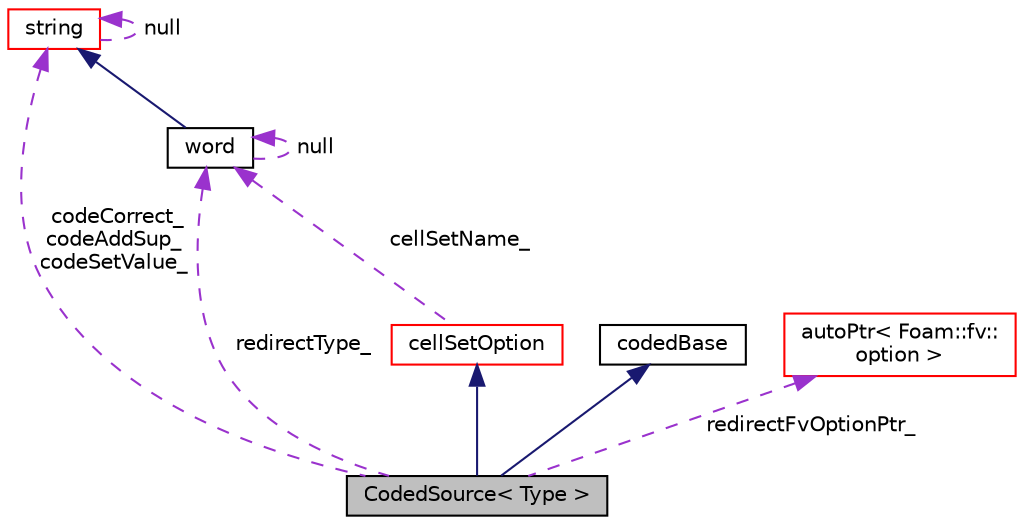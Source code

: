 digraph "CodedSource&lt; Type &gt;"
{
  bgcolor="transparent";
  edge [fontname="Helvetica",fontsize="10",labelfontname="Helvetica",labelfontsize="10"];
  node [fontname="Helvetica",fontsize="10",shape=record];
  Node1 [label="CodedSource\< Type \>",height=0.2,width=0.4,color="black", fillcolor="grey75", style="filled", fontcolor="black"];
  Node2 -> Node1 [dir="back",color="midnightblue",fontsize="10",style="solid",fontname="Helvetica"];
  Node2 [label="cellSetOption",height=0.2,width=0.4,color="red",URL="$a00224.html",tooltip="Cell-set options abtract base class. Provides a base set of controls, e.g.: "];
  Node3 -> Node2 [dir="back",color="darkorchid3",fontsize="10",style="dashed",label=" cellSetName_" ,fontname="Helvetica"];
  Node3 [label="word",height=0.2,width=0.4,color="black",URL="$a02969.html",tooltip="A class for handling words, derived from string. "];
  Node4 -> Node3 [dir="back",color="midnightblue",fontsize="10",style="solid",fontname="Helvetica"];
  Node4 [label="string",height=0.2,width=0.4,color="red",URL="$a02529.html",tooltip="A class for handling character strings derived from std::string. "];
  Node4 -> Node4 [dir="back",color="darkorchid3",fontsize="10",style="dashed",label=" null" ,fontname="Helvetica"];
  Node3 -> Node3 [dir="back",color="darkorchid3",fontsize="10",style="dashed",label=" null" ,fontname="Helvetica"];
  Node5 -> Node1 [dir="back",color="midnightblue",fontsize="10",style="solid",fontname="Helvetica"];
  Node5 [label="codedBase",height=0.2,width=0.4,color="black",URL="$a00300.html",tooltip="Base class for function objects and boundary conditions using dynamic code. "];
  Node6 -> Node1 [dir="back",color="darkorchid3",fontsize="10",style="dashed",label=" redirectFvOptionPtr_" ,fontname="Helvetica"];
  Node6 [label="autoPtr\< Foam::fv::\loption \>",height=0.2,width=0.4,color="red",URL="$a00085.html"];
  Node4 -> Node1 [dir="back",color="darkorchid3",fontsize="10",style="dashed",label=" codeCorrect_\ncodeAddSup_\ncodeSetValue_" ,fontname="Helvetica"];
  Node3 -> Node1 [dir="back",color="darkorchid3",fontsize="10",style="dashed",label=" redirectType_" ,fontname="Helvetica"];
}
